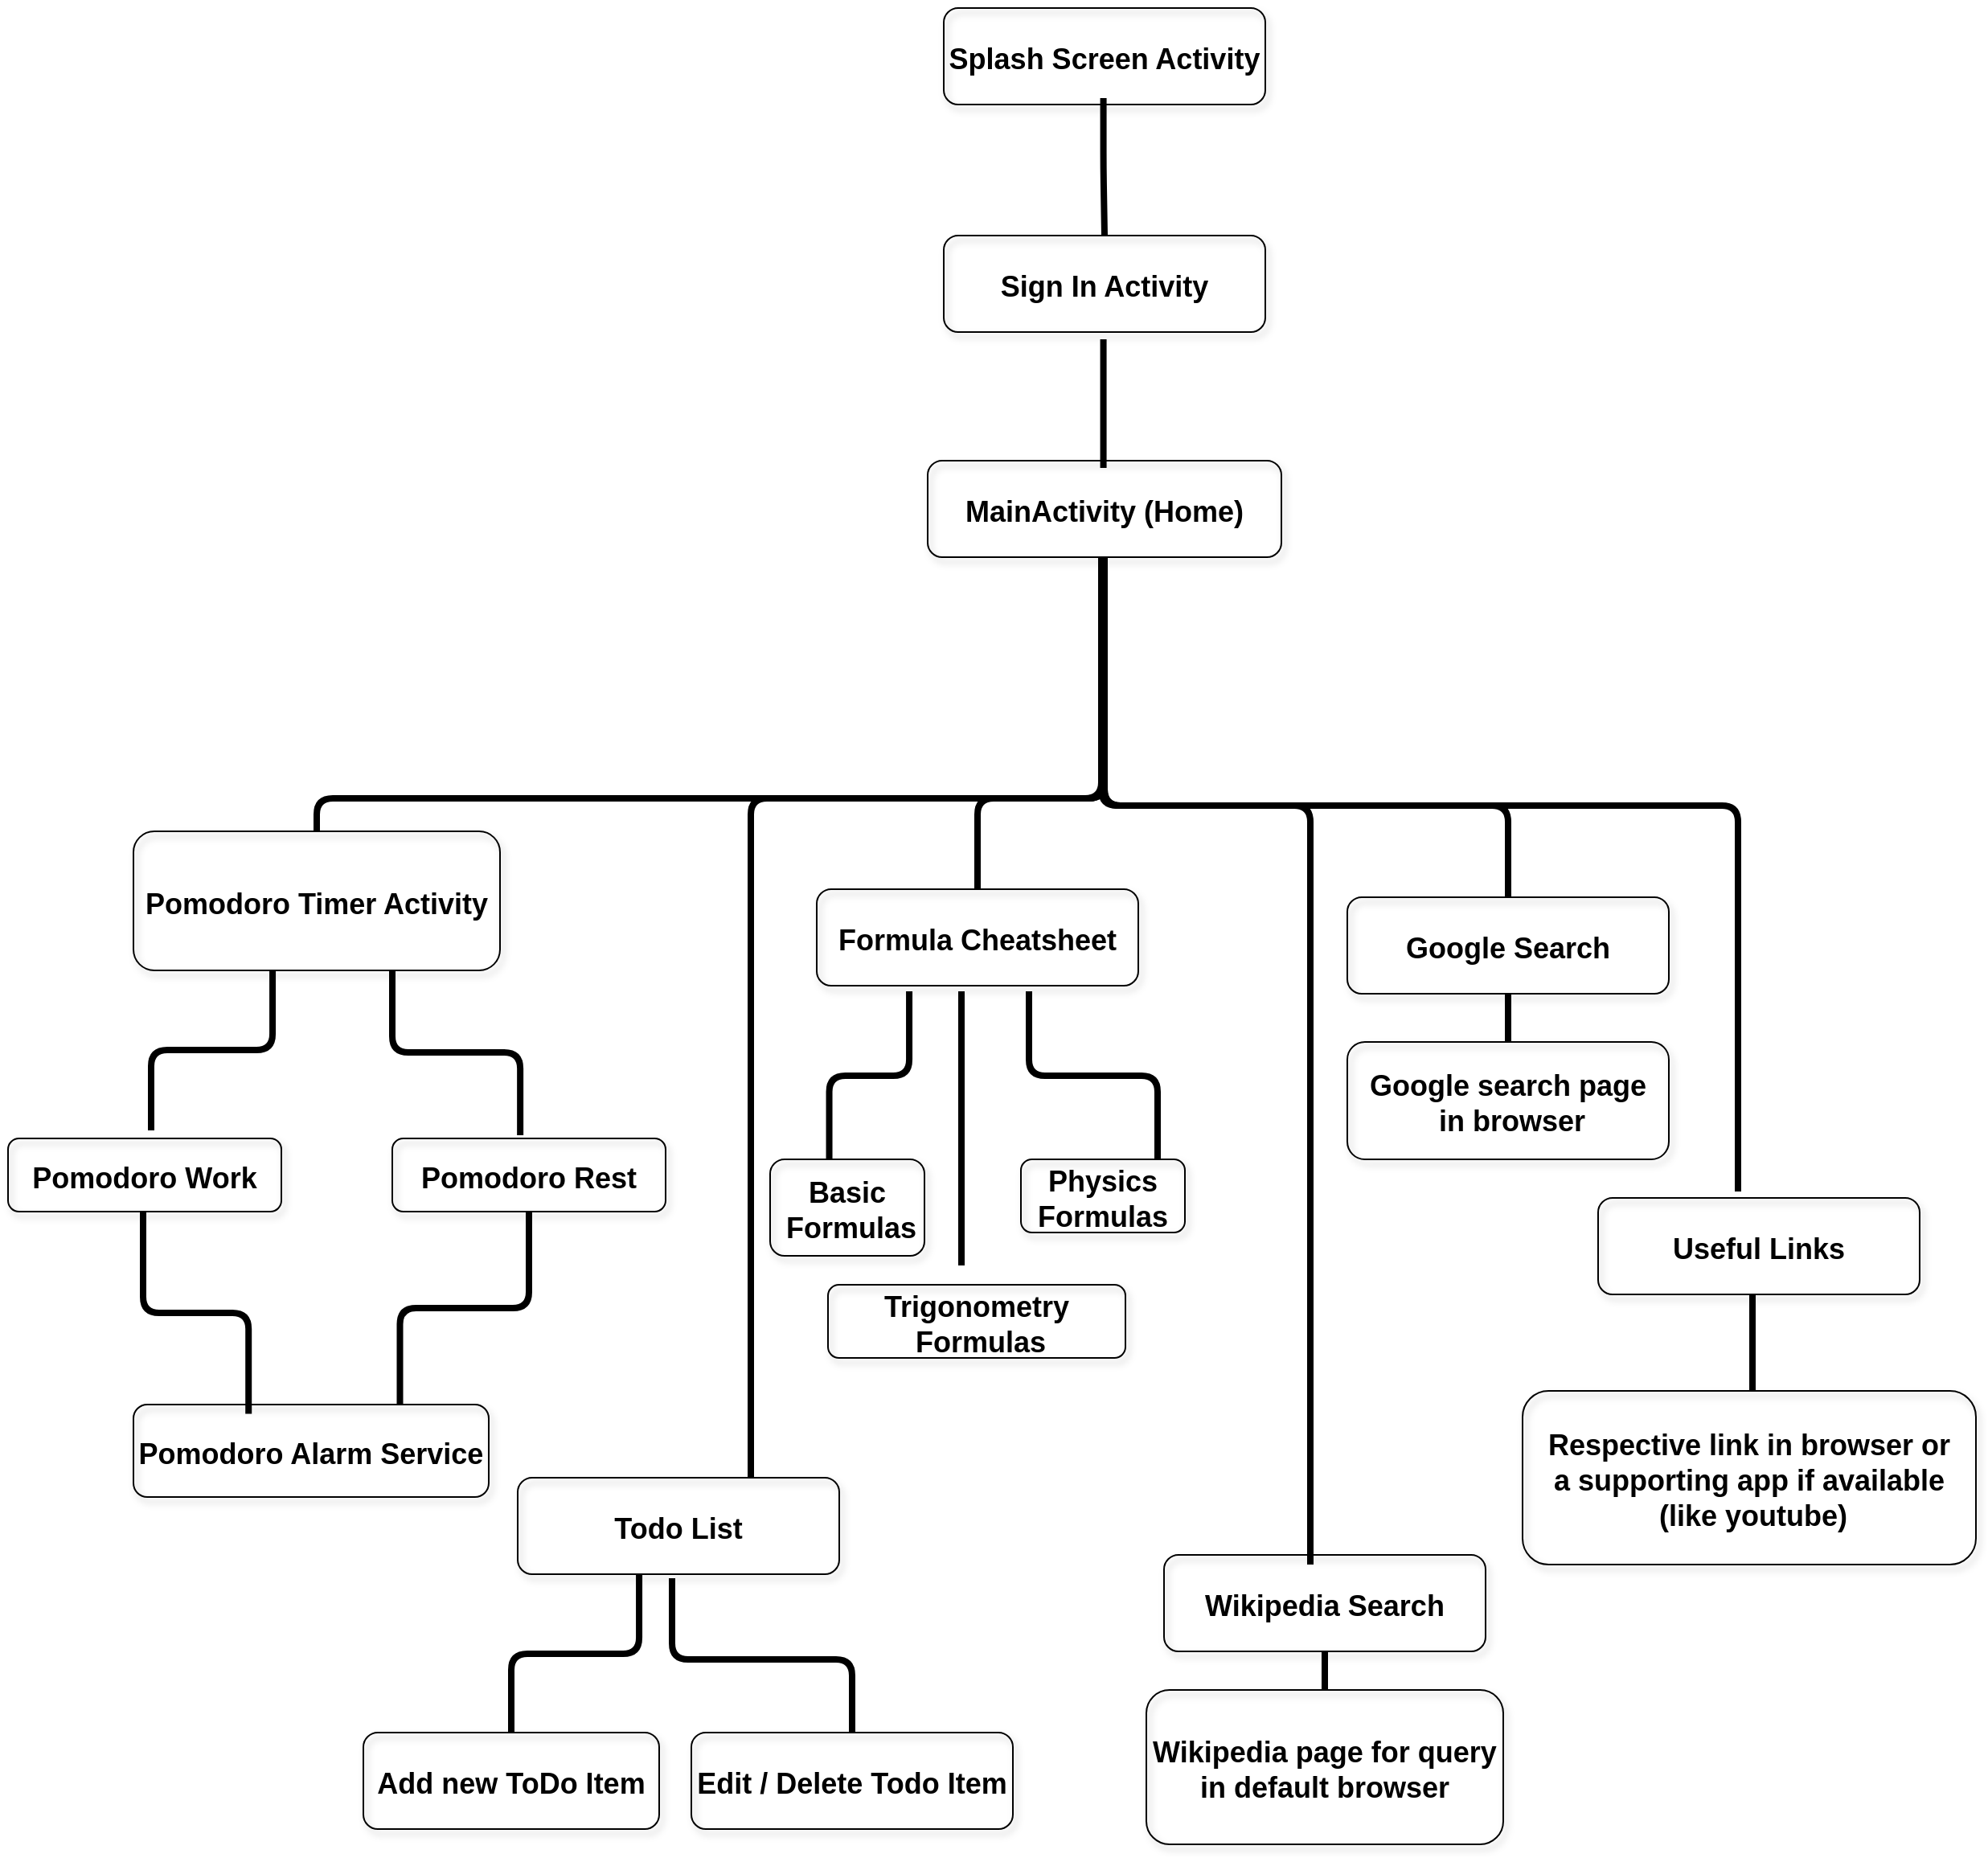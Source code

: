 <mxfile version="14.2.7" type="device"><diagram name="Page-1" id="97916047-d0de-89f5-080d-49f4d83e522f"><mxGraphModel dx="1736" dy="786" grid="1" gridSize="6" guides="1" tooltips="1" connect="1" arrows="1" fold="1" page="1" pageScale="1.5" pageWidth="1169" pageHeight="827" background="#ffffff" math="0" shadow="0"><root><mxCell id="0"/><mxCell id="1" parent="0"/><mxCell id="2" value="Sign In Activity" style="rounded=1;fillColor=none;shadow=1;fontStyle=1;fontSize=18;" parent="1" vertex="1"><mxGeometry x="672" y="205.5" width="200" height="60" as="geometry"/></mxCell><mxCell id="3" value="MainActivity (Home)" style="rounded=1;fillColor=none;shadow=1;fontStyle=1;fontSize=18;" parent="1" vertex="1"><mxGeometry x="662" y="345.5" width="220" height="60" as="geometry"/></mxCell><mxCell id="8" value="Todo List" style="rounded=1;fillColor=none;shadow=1;fontStyle=1;fontSize=18;" parent="1" vertex="1"><mxGeometry x="407" y="978" width="200" height="60" as="geometry"/></mxCell><mxCell id="13" value="Formula Cheatsheet" style="rounded=1;fillColor=none;shadow=1;fontStyle=1;fontSize=18;" parent="1" vertex="1"><mxGeometry x="593" y="612" width="200" height="60" as="geometry"/></mxCell><mxCell id="18" value="Wikipedia Search" style="rounded=1;fillColor=none;shadow=1;fontStyle=1;fontSize=18;" parent="1" vertex="1"><mxGeometry x="809" y="1026" width="200" height="60" as="geometry"/></mxCell><mxCell id="19" value="Wikipedia page for query&#10;in default browser" style="rounded=1;fillColor=none;shadow=1;fontStyle=1;fontSize=18;" parent="1" vertex="1"><mxGeometry x="798" y="1110" width="222" height="96" as="geometry"/></mxCell><mxCell id="23" value="Google Search" style="rounded=1;fillColor=none;shadow=1;fontStyle=1;fontSize=18;" parent="1" vertex="1"><mxGeometry x="923" y="617" width="200" height="60" as="geometry"/></mxCell><mxCell id="34" value="" style="edgeStyle=elbowEdgeStyle;elbow=vertical;strokeWidth=4;endArrow=none;endFill=0;fontStyle=1;fontSize=18;fillColor=none;" parent="1" source="3" target="8" edge="1"><mxGeometry x="22" y="165.5" width="100" height="100" as="geometry"><mxPoint x="22" y="265.5" as="sourcePoint"/><mxPoint x="122" y="165.5" as="targetPoint"/><Array as="points"><mxPoint x="552" y="555.5"/></Array></mxGeometry></mxCell><mxCell id="37" value="" style="edgeStyle=elbowEdgeStyle;elbow=vertical;strokeWidth=4;endArrow=none;endFill=0;fontStyle=1;entryX=0.5;entryY=0;entryDx=0;entryDy=0;fontSize=18;fillColor=none;" parent="1" source="3" target="23" edge="1"><mxGeometry x="22" y="165.5" width="100" height="100" as="geometry"><mxPoint x="22" y="265.5" as="sourcePoint"/><mxPoint x="122" y="165.5" as="targetPoint"/><Array as="points"><mxPoint x="1060" y="560"/><mxPoint x="1060" y="570"/><mxPoint x="972" y="555.5"/></Array></mxGeometry></mxCell><mxCell id="46" value="" style="edgeStyle=elbowEdgeStyle;elbow=vertical;strokeWidth=4;endArrow=none;endFill=0;fontStyle=1;fontSize=18;fillColor=none;" parent="1" source="18" target="19" edge="1"><mxGeometry x="17" y="570" width="100" height="100" as="geometry"><mxPoint x="17" y="670" as="sourcePoint"/><mxPoint x="117" y="570" as="targetPoint"/></mxGeometry></mxCell><mxCell id="50" value="" style="edgeStyle=elbowEdgeStyle;elbow=vertical;strokeWidth=4;endArrow=none;endFill=0;fontStyle=1;fontSize=18;fillColor=none;" parent="1" source="23" edge="1"><mxGeometry x="-205" y="167" width="100" height="100" as="geometry"><mxPoint x="-205" y="267" as="sourcePoint"/><mxPoint x="1023" y="707" as="targetPoint"/></mxGeometry></mxCell><mxCell id="54" value="" style="edgeStyle=elbowEdgeStyle;elbow=vertical;strokeWidth=4;endArrow=none;endFill=0;fontStyle=1;entryX=0.5;entryY=0;entryDx=0;entryDy=0;fontSize=18;fillColor=none;" parent="1" source="3" target="13" edge="1"><mxGeometry x="22" y="165.5" width="100" height="100" as="geometry"><mxPoint x="22" y="265.5" as="sourcePoint"/><mxPoint x="122" y="165.5" as="targetPoint"/><Array as="points"><mxPoint x="652" y="555.5"/></Array></mxGeometry></mxCell><mxCell id="55" value="" style="edgeStyle=elbowEdgeStyle;elbow=vertical;strokeWidth=4;endArrow=none;endFill=0;fontStyle=1;fontSize=18;fillColor=none;" parent="1" edge="1"><mxGeometry x="22" y="165.5" width="100" height="100" as="geometry"><mxPoint x="772" y="420" as="sourcePoint"/><mxPoint x="900" y="1032" as="targetPoint"/><Array as="points"><mxPoint x="840" y="560"/><mxPoint x="942" y="555.5"/></Array></mxGeometry></mxCell><mxCell id="W7pxG-F_pvssUd-ksgnD-55" value="Splash Screen Activity" style="rounded=1;fillColor=none;shadow=1;fontStyle=1;fontSize=18;" parent="1" vertex="1"><mxGeometry x="672" y="64" width="200" height="60" as="geometry"/></mxCell><mxCell id="W7pxG-F_pvssUd-ksgnD-57" value="" style="edgeStyle=elbowEdgeStyle;elbow=vertical;strokeWidth=4;endArrow=none;endFill=0;fontStyle=1;entryX=0.435;entryY=-0.067;entryDx=0;entryDy=0;entryPerimeter=0;fontSize=18;fillColor=none;" parent="1" target="W7pxG-F_pvssUd-ksgnD-58" edge="1"><mxGeometry x="20" y="165.5" width="100" height="100" as="geometry"><mxPoint x="770" y="405.5" as="sourcePoint"/><mxPoint x="1408" y="600" as="targetPoint"/><Array as="points"><mxPoint x="1090" y="560"/></Array></mxGeometry></mxCell><mxCell id="W7pxG-F_pvssUd-ksgnD-58" value="Useful Links" style="rounded=1;fillColor=none;shadow=1;fontStyle=1;fontSize=18;" parent="1" vertex="1"><mxGeometry x="1079" y="804" width="200" height="60" as="geometry"/></mxCell><mxCell id="W7pxG-F_pvssUd-ksgnD-60" value="" style="edgeStyle=elbowEdgeStyle;elbow=vertical;strokeWidth=4;endArrow=none;endFill=0;fontStyle=1;fontSize=18;fillColor=none;" parent="1" target="W7pxG-F_pvssUd-ksgnD-61" edge="1"><mxGeometry x="20" y="165.5" width="100" height="100" as="geometry"><mxPoint x="770" y="405.5" as="sourcePoint"/><mxPoint x="190" y="626" as="targetPoint"/><Array as="points"><mxPoint x="550" y="555.5"/></Array></mxGeometry></mxCell><mxCell id="W7pxG-F_pvssUd-ksgnD-61" value="Pomodoro Timer Activity" style="rounded=1;fillColor=none;shadow=1;fontStyle=1;fontSize=18;" parent="1" vertex="1"><mxGeometry x="168" y="576" width="228" height="86.5" as="geometry"/></mxCell><mxCell id="W7pxG-F_pvssUd-ksgnD-62" value="Pomodoro Work" style="rounded=1;fillColor=none;shadow=1;fontStyle=1;fontSize=18;" parent="1" vertex="1"><mxGeometry x="90" y="767" width="170" height="45.5" as="geometry"/></mxCell><mxCell id="W7pxG-F_pvssUd-ksgnD-64" value="Pomodoro Rest" style="rounded=1;fillColor=none;shadow=1;fontStyle=1;fontSize=18;" parent="1" vertex="1"><mxGeometry x="329" y="767" width="170" height="45.5" as="geometry"/></mxCell><mxCell id="W7pxG-F_pvssUd-ksgnD-65" value="Pomodoro Alarm Service" style="rounded=1;fillColor=none;shadow=1;fontStyle=1;fontSize=18;" parent="1" vertex="1"><mxGeometry x="168" y="932.5" width="221" height="57.5" as="geometry"/></mxCell><mxCell id="W7pxG-F_pvssUd-ksgnD-68" value="" style="edgeStyle=elbowEdgeStyle;elbow=vertical;strokeWidth=4;endArrow=none;endFill=0;fontStyle=1;entryX=0.75;entryY=0;entryDx=0;entryDy=0;exitX=0.5;exitY=1;exitDx=0;exitDy=0;fontSize=18;fillColor=none;" parent="1" source="W7pxG-F_pvssUd-ksgnD-64" target="W7pxG-F_pvssUd-ksgnD-65" edge="1"><mxGeometry x="141" y="267" width="100" height="100" as="geometry"><mxPoint x="414" y="817" as="sourcePoint"/><mxPoint x="478.57" y="879.498" as="targetPoint"/></mxGeometry></mxCell><mxCell id="W7pxG-F_pvssUd-ksgnD-69" value="" style="edgeStyle=elbowEdgeStyle;elbow=vertical;strokeWidth=4;endArrow=none;endFill=0;fontStyle=1;entryX=0.791;entryY=-0.11;entryDx=0;entryDy=0;entryPerimeter=0;exitX=0.5;exitY=1;exitDx=0;exitDy=0;fontSize=18;fillColor=none;" parent="1" edge="1"><mxGeometry x="-18.47" y="147" width="100" height="100" as="geometry"><mxPoint x="254.53" y="662.5" as="sourcePoint"/><mxPoint x="179.0" y="761.995" as="targetPoint"/></mxGeometry></mxCell><mxCell id="W7pxG-F_pvssUd-ksgnD-70" value="" style="edgeStyle=elbowEdgeStyle;elbow=vertical;strokeWidth=4;endArrow=none;endFill=0;fontStyle=1;entryX=0.321;entryY=-0.044;entryDx=0;entryDy=0;entryPerimeter=0;fontSize=18;fillColor=none;" parent="1" edge="1"><mxGeometry x="71" y="152.5" width="100" height="100" as="geometry"><mxPoint x="329" y="662.5" as="sourcePoint"/><mxPoint x="408.57" y="764.998" as="targetPoint"/></mxGeometry></mxCell><mxCell id="W7pxG-F_pvssUd-ksgnD-72" value="" style="edgeStyle=elbowEdgeStyle;elbow=vertical;strokeWidth=4;endArrow=none;endFill=0;fontStyle=1;entryX=0.324;entryY=0.099;entryDx=0;entryDy=0;entryPerimeter=0;exitX=0.5;exitY=1;exitDx=0;exitDy=0;fontSize=18;fillColor=none;" parent="1" target="W7pxG-F_pvssUd-ksgnD-65" edge="1"><mxGeometry x="-98.47" y="257" width="100" height="100" as="geometry"><mxPoint x="174" y="812.5" as="sourcePoint"/><mxPoint x="259" y="927" as="targetPoint"/></mxGeometry></mxCell><mxCell id="qAYxN3SZAXjYNHlCMTnG-102" value="" style="edgeStyle=orthogonalEdgeStyle;rounded=1;orthogonalLoop=1;jettySize=auto;html=1;endArrow=none;endFill=0;fontSize=18;fillColor=none;" edge="1" parent="1" source="W7pxG-F_pvssUd-ksgnD-73" target="23"><mxGeometry relative="1" as="geometry"/></mxCell><mxCell id="W7pxG-F_pvssUd-ksgnD-73" value="Google search page&#10; in browser" style="rounded=1;fillColor=none;shadow=1;fontStyle=1;fontSize=18;" parent="1" vertex="1"><mxGeometry x="923" y="707" width="200" height="73" as="geometry"/></mxCell><mxCell id="qAYxN3SZAXjYNHlCMTnG-59" value="" style="edgeStyle=elbowEdgeStyle;elbow=vertical;strokeWidth=4;endArrow=none;endFill=0;fontStyle=1;entryX=0.5;entryY=0;entryDx=0;entryDy=0;fontSize=18;fillColor=none;" edge="1" parent="1" target="2"><mxGeometry x="21.29" y="20" width="100" height="100" as="geometry"><mxPoint x="771.29" y="120" as="sourcePoint"/><mxPoint x="771.29" y="200" as="targetPoint"/></mxGeometry></mxCell><mxCell id="qAYxN3SZAXjYNHlCMTnG-60" value="" style="edgeStyle=elbowEdgeStyle;elbow=vertical;strokeWidth=4;endArrow=none;endFill=0;fontStyle=1;fontSize=18;fillColor=none;" edge="1" parent="1"><mxGeometry x="21.29" y="170" width="100" height="100" as="geometry"><mxPoint x="771.29" y="270" as="sourcePoint"/><mxPoint x="771.29" y="350" as="targetPoint"/></mxGeometry></mxCell><mxCell id="qAYxN3SZAXjYNHlCMTnG-69" value="Edit / Delete Todo Item" style="rounded=1;fillColor=none;shadow=1;fontStyle=1;fontSize=18;" vertex="1" parent="1"><mxGeometry x="515" y="1136.5" width="200" height="60" as="geometry"/></mxCell><mxCell id="qAYxN3SZAXjYNHlCMTnG-71" value="" style="edgeStyle=elbowEdgeStyle;elbow=vertical;strokeWidth=4;endArrow=none;endFill=0;fontStyle=1;entryX=0.5;entryY=0;entryDx=0;entryDy=0;fontSize=18;fillColor=none;" edge="1" parent="1" target="qAYxN3SZAXjYNHlCMTnG-69"><mxGeometry x="245" y="530.5" width="100" height="100" as="geometry"><mxPoint x="503" y="1040.5" as="sourcePoint"/><mxPoint x="623" y="1235" as="targetPoint"/><Array as="points"><mxPoint x="563" y="1091"/></Array></mxGeometry></mxCell><mxCell id="qAYxN3SZAXjYNHlCMTnG-73" value="" style="edgeStyle=elbowEdgeStyle;elbow=vertical;strokeWidth=4;endArrow=none;endFill=0;fontStyle=1;exitX=0.5;exitY=1;exitDx=0;exitDy=0;entryX=0.5;entryY=0;entryDx=0;entryDy=0;fontSize=18;fillColor=none;" edge="1" parent="1" target="qAYxN3SZAXjYNHlCMTnG-74"><mxGeometry x="209.53" y="522.76" width="100" height="100" as="geometry"><mxPoint x="482.53" y="1038.26" as="sourcePoint"/><mxPoint x="401" y="1124.5" as="targetPoint"/></mxGeometry></mxCell><mxCell id="qAYxN3SZAXjYNHlCMTnG-74" value="Add new ToDo Item" style="rounded=1;fillColor=none;shadow=1;fontStyle=1;fontSize=18;" vertex="1" parent="1"><mxGeometry x="311" y="1136.5" width="184" height="60" as="geometry"/></mxCell><mxCell id="qAYxN3SZAXjYNHlCMTnG-92" value="Basic&#10; Formulas" style="rounded=1;fillColor=none;shadow=1;fontStyle=1;fontSize=18;" vertex="1" parent="1"><mxGeometry x="564" y="780" width="96" height="60" as="geometry"/></mxCell><mxCell id="qAYxN3SZAXjYNHlCMTnG-93" value="Physics &#10;Formulas" style="rounded=1;fillColor=none;shadow=1;fontStyle=1;fontSize=18;" vertex="1" parent="1"><mxGeometry x="720" y="780" width="102" height="45.5" as="geometry"/></mxCell><mxCell id="qAYxN3SZAXjYNHlCMTnG-95" value="" style="edgeStyle=elbowEdgeStyle;elbow=vertical;strokeWidth=4;endArrow=none;endFill=0;fontStyle=1;entryX=0.383;entryY=0;entryDx=0;entryDy=0;entryPerimeter=0;exitX=0.5;exitY=1;exitDx=0;exitDy=0;fontSize=18;fillColor=none;" edge="1" parent="1" target="qAYxN3SZAXjYNHlCMTnG-92"><mxGeometry x="377.53" y="160" width="100" height="100" as="geometry"><mxPoint x="650.53" y="675.5" as="sourcePoint"/><mxPoint x="575" y="774.995" as="targetPoint"/></mxGeometry></mxCell><mxCell id="qAYxN3SZAXjYNHlCMTnG-96" value="" style="edgeStyle=elbowEdgeStyle;elbow=vertical;strokeWidth=4;endArrow=none;endFill=0;fontStyle=1;fontSize=18;fillColor=none;" edge="1" parent="1"><mxGeometry x="467" y="165.5" width="100" height="100" as="geometry"><mxPoint x="725" y="675.5" as="sourcePoint"/><mxPoint x="805" y="780" as="targetPoint"/></mxGeometry></mxCell><mxCell id="qAYxN3SZAXjYNHlCMTnG-98" value="" style="edgeStyle=elbowEdgeStyle;elbow=vertical;strokeWidth=4;endArrow=none;endFill=0;fontStyle=1;fontSize=18;fillColor=none;" edge="1" parent="1"><mxGeometry x="425" y="165.5" width="100" height="100" as="geometry"><mxPoint x="683" y="675.5" as="sourcePoint"/><mxPoint x="683" y="846" as="targetPoint"/></mxGeometry></mxCell><mxCell id="qAYxN3SZAXjYNHlCMTnG-99" value="Trigonometry&#10; Formulas" style="rounded=1;fillColor=none;shadow=1;fontStyle=1;fontSize=18;" vertex="1" parent="1"><mxGeometry x="600" y="858" width="185" height="45.5" as="geometry"/></mxCell><mxCell id="qAYxN3SZAXjYNHlCMTnG-100" value="Respective link in browser or&#10;a supporting app if available&#10; (like youtube)" style="rounded=1;fillColor=none;shadow=1;fontStyle=1;fontSize=18;" vertex="1" parent="1"><mxGeometry x="1032" y="924" width="282" height="108" as="geometry"/></mxCell><mxCell id="qAYxN3SZAXjYNHlCMTnG-104" value="" style="edgeStyle=elbowEdgeStyle;elbow=vertical;strokeWidth=4;endArrow=none;endFill=0;fontStyle=1;fontSize=18;fillColor=none;" edge="1" parent="1"><mxGeometry x="917" y="354" width="100" height="100" as="geometry"><mxPoint x="1175" y="864.0" as="sourcePoint"/><mxPoint x="1175" y="924" as="targetPoint"/></mxGeometry></mxCell></root></mxGraphModel></diagram></mxfile>
